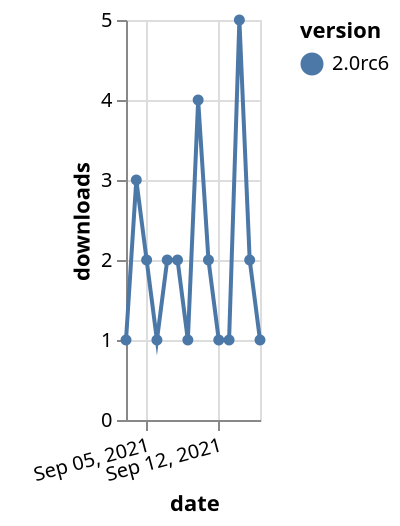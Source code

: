 {"$schema": "https://vega.github.io/schema/vega-lite/v5.json", "description": "A simple bar chart with embedded data.", "data": {"values": [{"date": "2021-09-03", "total": 380, "delta": 1, "version": "2.0rc6"}, {"date": "2021-09-04", "total": 383, "delta": 3, "version": "2.0rc6"}, {"date": "2021-09-05", "total": 385, "delta": 2, "version": "2.0rc6"}, {"date": "2021-09-06", "total": 386, "delta": 1, "version": "2.0rc6"}, {"date": "2021-09-07", "total": 388, "delta": 2, "version": "2.0rc6"}, {"date": "2021-09-08", "total": 390, "delta": 2, "version": "2.0rc6"}, {"date": "2021-09-09", "total": 391, "delta": 1, "version": "2.0rc6"}, {"date": "2021-09-10", "total": 395, "delta": 4, "version": "2.0rc6"}, {"date": "2021-09-11", "total": 397, "delta": 2, "version": "2.0rc6"}, {"date": "2021-09-12", "total": 398, "delta": 1, "version": "2.0rc6"}, {"date": "2021-09-13", "total": 399, "delta": 1, "version": "2.0rc6"}, {"date": "2021-09-14", "total": 404, "delta": 5, "version": "2.0rc6"}, {"date": "2021-09-15", "total": 406, "delta": 2, "version": "2.0rc6"}, {"date": "2021-09-16", "total": 407, "delta": 1, "version": "2.0rc6"}]}, "width": "container", "mark": {"type": "line", "point": {"filled": true}}, "encoding": {"x": {"field": "date", "type": "temporal", "timeUnit": "yearmonthdate", "title": "date", "axis": {"labelAngle": -15}}, "y": {"field": "delta", "type": "quantitative", "title": "downloads"}, "color": {"field": "version", "type": "nominal"}, "tooltip": {"field": "delta"}}}